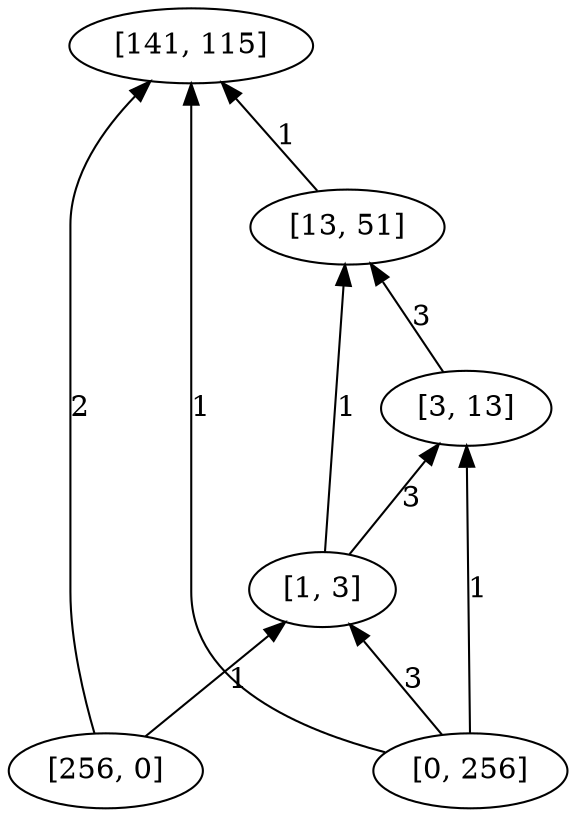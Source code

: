 digraph "DD" { 
rankdir = "BT" 
graph [ ordering = "out"];
5001 -> 1[label = "2"];
5001 -> 4[label = "1"];
5002 -> 1[label = "1"];
5002 -> 3[label = "1"];
5002 -> 4[label = "3"];
2 -> 1[label = "1"];
3 -> 2[label = "3"];
4 -> 2[label = "1"];
4 -> 3[label = "3"];
5001 [label = "[256, 0]",  shape = oval]
5002 [label = "[0, 256]",  shape = oval]
1 [label = "[141, 115]",  shape = oval]
2 [label = "[13, 51]",  shape = oval]
3 [label = "[3, 13]",  shape = oval]
4 [label = "[1, 3]",  shape = oval]
}
